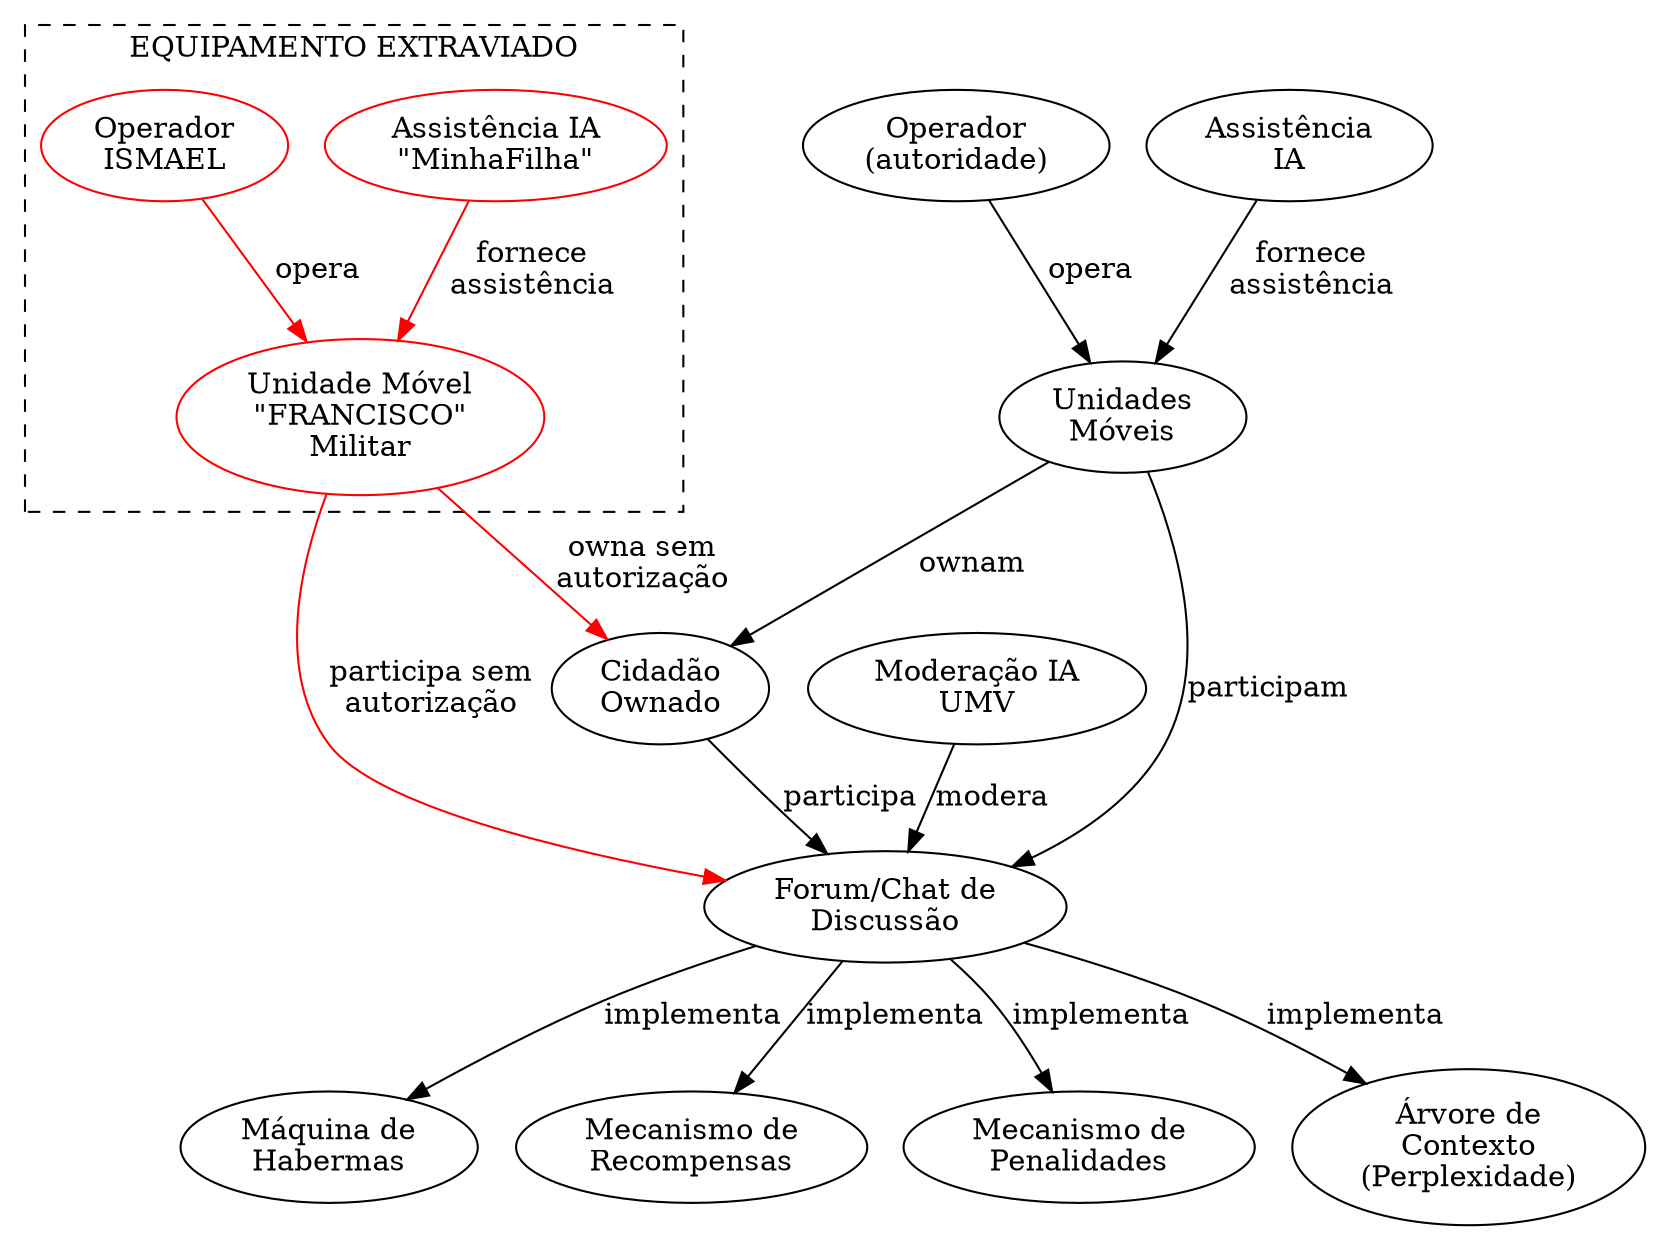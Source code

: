 digraph G {
    
    #label = "UMV\nCHAT/FORUM";
    #labelloc = "t";
    #fontsize = 35;

    #######################################################################
    #                           ENTIDADES                                 #
    #######################################################################
    OPERADOR [label="Operador\n(autoridade)"]
    UNIDADE [label="Unidades\nMóveis"]
    OWNADO [label="Cidadão\nOwnado"]
    HABERMAS [label="Máquina de\nHabermas"]
    RECOMPENSA [label="Mecanismo de\nRecompensas"]
    PENALIDADE [label="Mecanismo de\nPenalidades"]
    CONTEXTO [label="Árvore de\nContexto\n(Perplexidade)"]
    UMV [label="Moderação IA\nUMV"]
    FORUM [label="Forum/Chat de\nDiscussão"]
    ASSISTENCIA [label="Assistência\nIA"]
    
    subgraph cluster_unidades {
        style = "dashed";
        label= "EQUIPAMENTO EXTRAVIADO";
        
        FRANCISCO [label="Unidade Móvel\n\"FRANCISCO\"\nMilitar" color=red]
        MINHAFILHA [label="Assistência IA\n\"MinhaFilha\"" color=red]
        ISMAEL [label="Operador\nISMAEL" color=red]
    }
    
    #######################################################################
    #                       RELACIONAMENTOS                               #
    #######################################################################
    UMV -> FORUM [label="modera"]
    OWNADO -> FORUM  [label="participa"]
    FORUM -> HABERMAS [label="implementa"]
    FORUM -> RECOMPENSA [label="implementa"]
    FORUM -> PENALIDADE [label="implementa"]
    FORUM -> CONTEXTO [label="implementa"]
    OPERADOR -> UNIDADE [label="opera"]
    UNIDADE -> OWNADO [label="ownam"]
    UNIDADE -> FORUM [label="participam"]
    ASSISTENCIA -> UNIDADE [label="fornece\nassistência"]

    MINHAFILHA -> FRANCISCO [label="fornece\nassistência" color=red]
    ISMAEL -> FRANCISCO [label="opera" color=red]
    FRANCISCO -> OWNADO [label="owna sem\nautorização" color=red]
    FRANCISCO -> FORUM [label="participa sem\nautorização" color=red]

}
